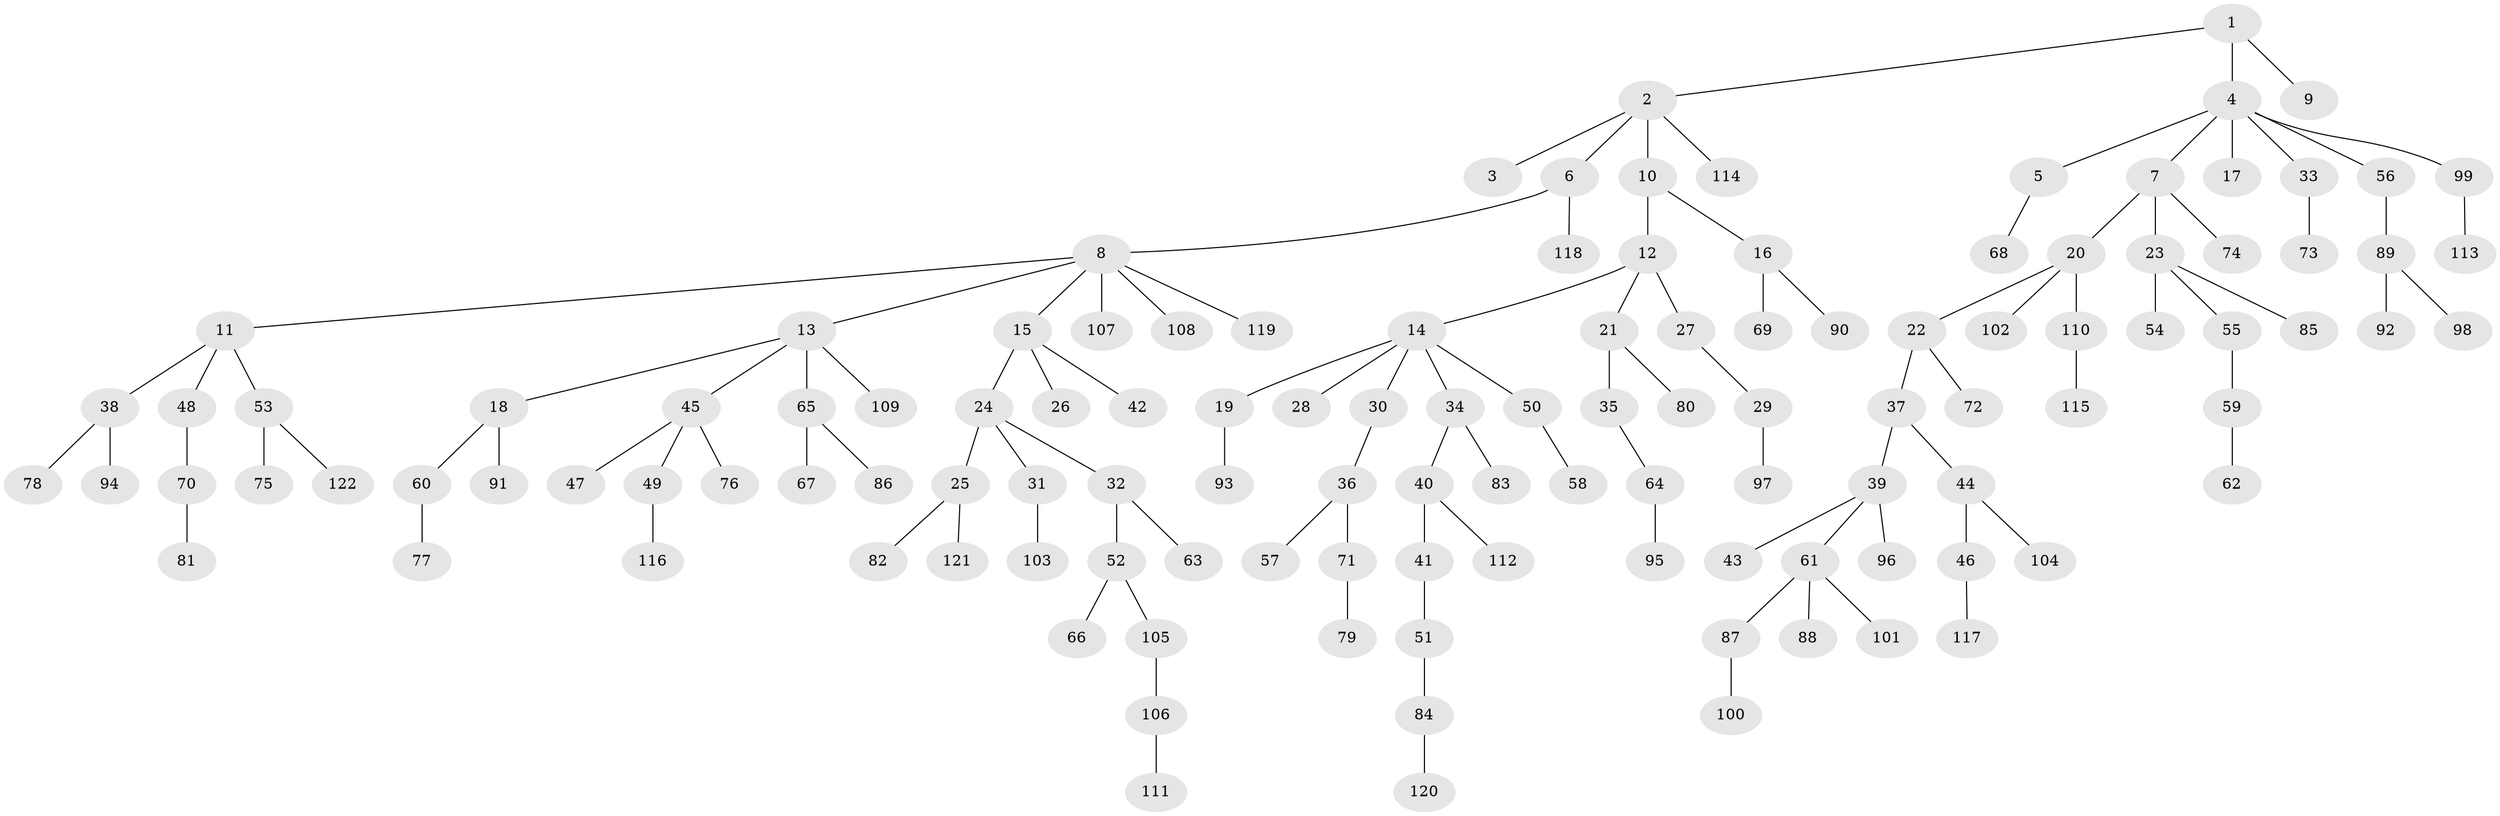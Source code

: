 // coarse degree distribution, {4: 0.08163265306122448, 2: 0.2653061224489796, 1: 0.46938775510204084, 3: 0.14285714285714285, 5: 0.04081632653061224}
// Generated by graph-tools (version 1.1) at 2025/37/03/04/25 23:37:23]
// undirected, 122 vertices, 121 edges
graph export_dot {
  node [color=gray90,style=filled];
  1;
  2;
  3;
  4;
  5;
  6;
  7;
  8;
  9;
  10;
  11;
  12;
  13;
  14;
  15;
  16;
  17;
  18;
  19;
  20;
  21;
  22;
  23;
  24;
  25;
  26;
  27;
  28;
  29;
  30;
  31;
  32;
  33;
  34;
  35;
  36;
  37;
  38;
  39;
  40;
  41;
  42;
  43;
  44;
  45;
  46;
  47;
  48;
  49;
  50;
  51;
  52;
  53;
  54;
  55;
  56;
  57;
  58;
  59;
  60;
  61;
  62;
  63;
  64;
  65;
  66;
  67;
  68;
  69;
  70;
  71;
  72;
  73;
  74;
  75;
  76;
  77;
  78;
  79;
  80;
  81;
  82;
  83;
  84;
  85;
  86;
  87;
  88;
  89;
  90;
  91;
  92;
  93;
  94;
  95;
  96;
  97;
  98;
  99;
  100;
  101;
  102;
  103;
  104;
  105;
  106;
  107;
  108;
  109;
  110;
  111;
  112;
  113;
  114;
  115;
  116;
  117;
  118;
  119;
  120;
  121;
  122;
  1 -- 2;
  1 -- 4;
  1 -- 9;
  2 -- 3;
  2 -- 6;
  2 -- 10;
  2 -- 114;
  4 -- 5;
  4 -- 7;
  4 -- 17;
  4 -- 33;
  4 -- 56;
  4 -- 99;
  5 -- 68;
  6 -- 8;
  6 -- 118;
  7 -- 20;
  7 -- 23;
  7 -- 74;
  8 -- 11;
  8 -- 13;
  8 -- 15;
  8 -- 107;
  8 -- 108;
  8 -- 119;
  10 -- 12;
  10 -- 16;
  11 -- 38;
  11 -- 48;
  11 -- 53;
  12 -- 14;
  12 -- 21;
  12 -- 27;
  13 -- 18;
  13 -- 45;
  13 -- 65;
  13 -- 109;
  14 -- 19;
  14 -- 28;
  14 -- 30;
  14 -- 34;
  14 -- 50;
  15 -- 24;
  15 -- 26;
  15 -- 42;
  16 -- 69;
  16 -- 90;
  18 -- 60;
  18 -- 91;
  19 -- 93;
  20 -- 22;
  20 -- 102;
  20 -- 110;
  21 -- 35;
  21 -- 80;
  22 -- 37;
  22 -- 72;
  23 -- 54;
  23 -- 55;
  23 -- 85;
  24 -- 25;
  24 -- 31;
  24 -- 32;
  25 -- 82;
  25 -- 121;
  27 -- 29;
  29 -- 97;
  30 -- 36;
  31 -- 103;
  32 -- 52;
  32 -- 63;
  33 -- 73;
  34 -- 40;
  34 -- 83;
  35 -- 64;
  36 -- 57;
  36 -- 71;
  37 -- 39;
  37 -- 44;
  38 -- 78;
  38 -- 94;
  39 -- 43;
  39 -- 61;
  39 -- 96;
  40 -- 41;
  40 -- 112;
  41 -- 51;
  44 -- 46;
  44 -- 104;
  45 -- 47;
  45 -- 49;
  45 -- 76;
  46 -- 117;
  48 -- 70;
  49 -- 116;
  50 -- 58;
  51 -- 84;
  52 -- 66;
  52 -- 105;
  53 -- 75;
  53 -- 122;
  55 -- 59;
  56 -- 89;
  59 -- 62;
  60 -- 77;
  61 -- 87;
  61 -- 88;
  61 -- 101;
  64 -- 95;
  65 -- 67;
  65 -- 86;
  70 -- 81;
  71 -- 79;
  84 -- 120;
  87 -- 100;
  89 -- 92;
  89 -- 98;
  99 -- 113;
  105 -- 106;
  106 -- 111;
  110 -- 115;
}
